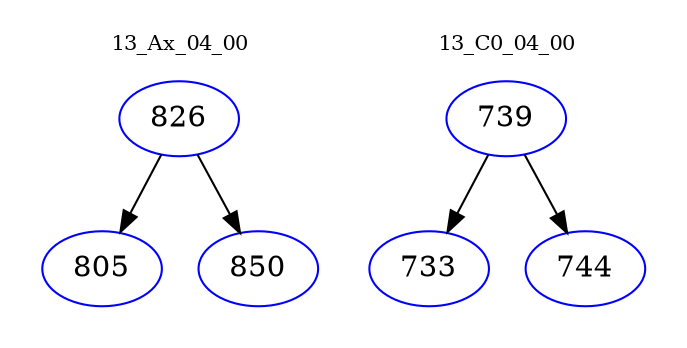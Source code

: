 digraph{
subgraph cluster_0 {
color = white
label = "13_Ax_04_00";
fontsize=10;
T0_826 [label="826", color="blue"]
T0_826 -> T0_805 [color="black"]
T0_805 [label="805", color="blue"]
T0_826 -> T0_850 [color="black"]
T0_850 [label="850", color="blue"]
}
subgraph cluster_1 {
color = white
label = "13_C0_04_00";
fontsize=10;
T1_739 [label="739", color="blue"]
T1_739 -> T1_733 [color="black"]
T1_733 [label="733", color="blue"]
T1_739 -> T1_744 [color="black"]
T1_744 [label="744", color="blue"]
}
}
